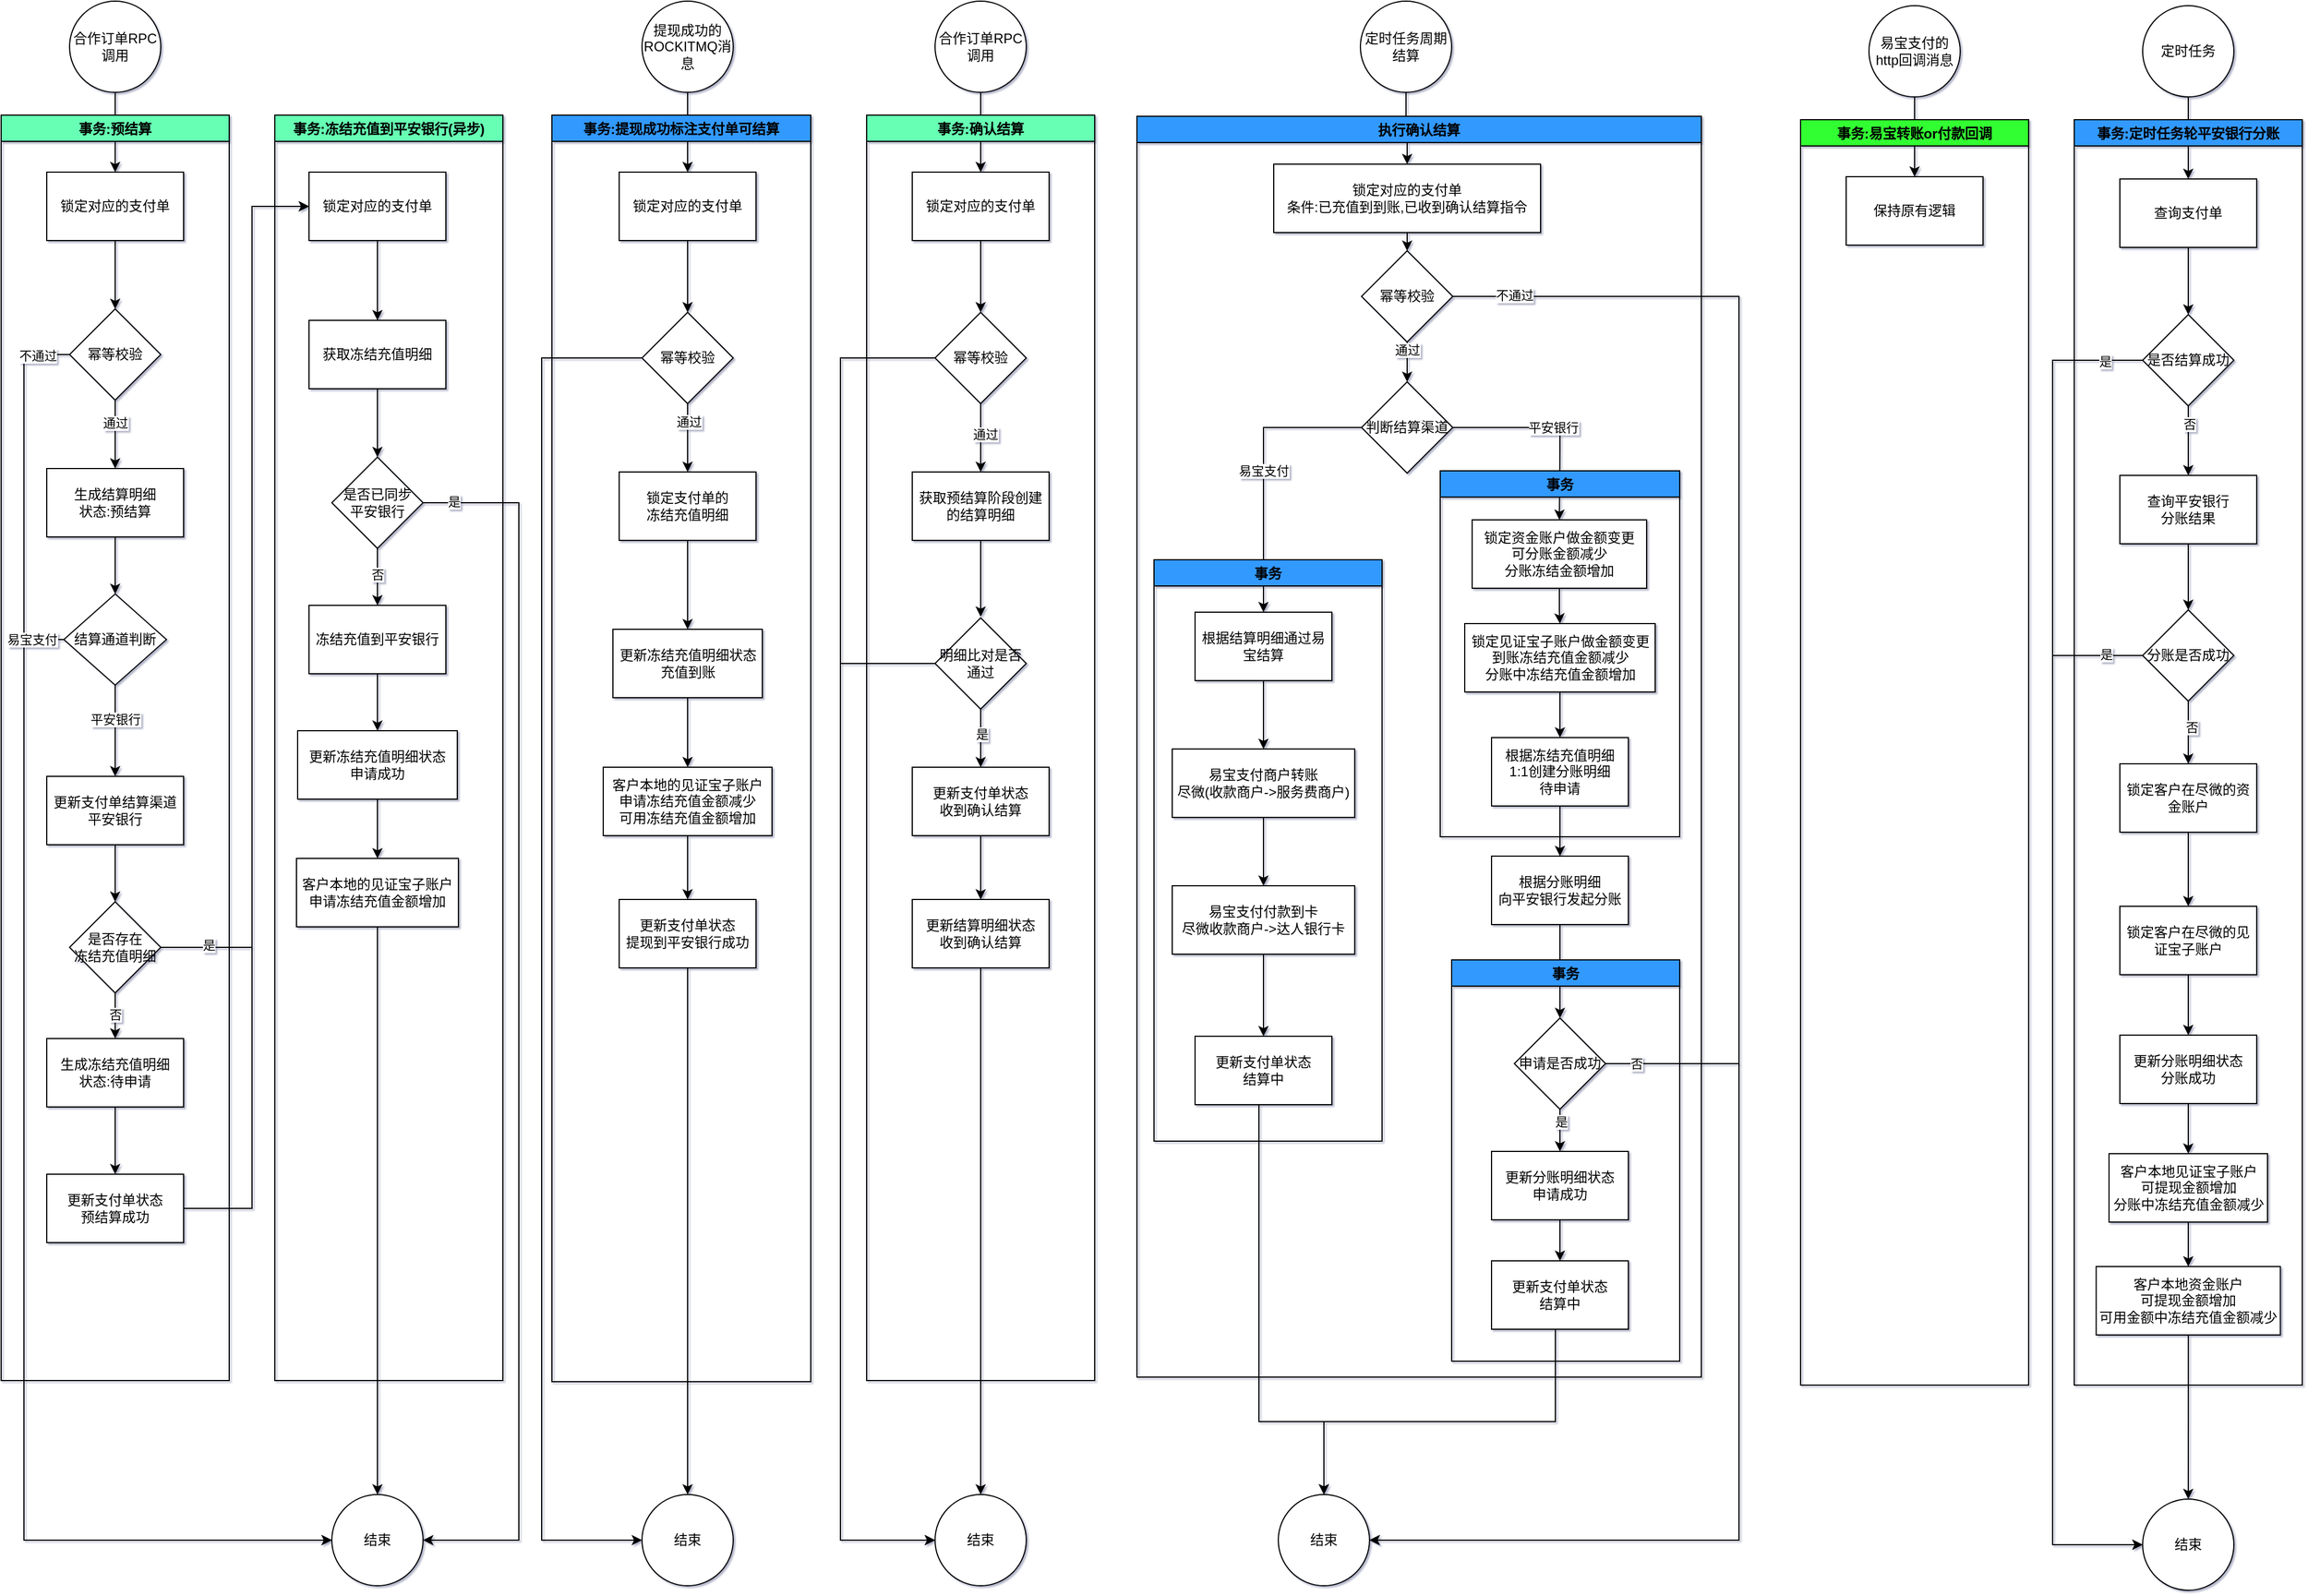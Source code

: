 <mxfile version="16.0.0" type="github">
  <diagram id="C5RBs43oDa-KdzZeNtuy" name="Page-1">
    <mxGraphModel dx="1056" dy="588" grid="0" gridSize="10" guides="1" tooltips="1" connect="1" arrows="1" fold="1" page="1" pageScale="1" pageWidth="827" pageHeight="1169" math="0" shadow="1">
      <root>
        <mxCell id="WIyWlLk6GJQsqaUBKTNV-0" />
        <mxCell id="WIyWlLk6GJQsqaUBKTNV-1" parent="WIyWlLk6GJQsqaUBKTNV-0" />
        <mxCell id="2LK_YFwhrAIKgzWSwJJ9-172" style="edgeStyle=orthogonalEdgeStyle;rounded=0;orthogonalLoop=1;jettySize=auto;html=1;entryX=0.5;entryY=0;entryDx=0;entryDy=0;" edge="1" parent="WIyWlLk6GJQsqaUBKTNV-1" source="2LK_YFwhrAIKgzWSwJJ9-171" target="2LK_YFwhrAIKgzWSwJJ9-163">
          <mxGeometry relative="1" as="geometry" />
        </mxCell>
        <mxCell id="2LK_YFwhrAIKgzWSwJJ9-125" style="edgeStyle=orthogonalEdgeStyle;rounded=0;orthogonalLoop=1;jettySize=auto;html=1;entryX=0.5;entryY=0;entryDx=0;entryDy=0;" edge="1" parent="WIyWlLk6GJQsqaUBKTNV-1" source="2LK_YFwhrAIKgzWSwJJ9-124" target="2LK_YFwhrAIKgzWSwJJ9-101">
          <mxGeometry relative="1" as="geometry" />
        </mxCell>
        <mxCell id="2LK_YFwhrAIKgzWSwJJ9-126" style="edgeStyle=orthogonalEdgeStyle;rounded=0;orthogonalLoop=1;jettySize=auto;html=1;entryX=0.5;entryY=0;entryDx=0;entryDy=0;" edge="1" parent="WIyWlLk6GJQsqaUBKTNV-1" source="2LK_YFwhrAIKgzWSwJJ9-119" target="2LK_YFwhrAIKgzWSwJJ9-93">
          <mxGeometry relative="1" as="geometry" />
        </mxCell>
        <mxCell id="2LK_YFwhrAIKgzWSwJJ9-10" style="edgeStyle=orthogonalEdgeStyle;rounded=0;orthogonalLoop=1;jettySize=auto;html=1;entryX=0.5;entryY=0;entryDx=0;entryDy=0;" edge="1" parent="WIyWlLk6GJQsqaUBKTNV-1" source="2LK_YFwhrAIKgzWSwJJ9-0" target="2LK_YFwhrAIKgzWSwJJ9-3">
          <mxGeometry relative="1" as="geometry" />
        </mxCell>
        <mxCell id="2LK_YFwhrAIKgzWSwJJ9-119" value="易宝支付的http回调消息" style="ellipse;whiteSpace=wrap;html=1;aspect=fixed;fillColor=#FFFFFF;" vertex="1" parent="WIyWlLk6GJQsqaUBKTNV-1">
          <mxGeometry x="1698" y="84" width="80" height="80" as="geometry" />
        </mxCell>
        <mxCell id="2LK_YFwhrAIKgzWSwJJ9-0" value="合作订单RPC调用" style="ellipse;whiteSpace=wrap;html=1;aspect=fixed;" vertex="1" parent="WIyWlLk6GJQsqaUBKTNV-1">
          <mxGeometry x="120" y="80" width="80" height="80" as="geometry" />
        </mxCell>
        <mxCell id="2LK_YFwhrAIKgzWSwJJ9-12" style="edgeStyle=orthogonalEdgeStyle;rounded=0;orthogonalLoop=1;jettySize=auto;html=1;exitX=0.5;exitY=1;exitDx=0;exitDy=0;entryX=0.5;entryY=0;entryDx=0;entryDy=0;" edge="1" parent="WIyWlLk6GJQsqaUBKTNV-1" source="2LK_YFwhrAIKgzWSwJJ9-2" target="2LK_YFwhrAIKgzWSwJJ9-4">
          <mxGeometry relative="1" as="geometry" />
        </mxCell>
        <mxCell id="2LK_YFwhrAIKgzWSwJJ9-22" value="通过" style="edgeLabel;html=1;align=center;verticalAlign=middle;resizable=0;points=[];" vertex="1" connectable="0" parent="2LK_YFwhrAIKgzWSwJJ9-12">
          <mxGeometry x="-0.44" y="2" relative="1" as="geometry">
            <mxPoint x="-2" y="3" as="offset" />
          </mxGeometry>
        </mxCell>
        <mxCell id="2LK_YFwhrAIKgzWSwJJ9-37" style="edgeStyle=orthogonalEdgeStyle;rounded=0;orthogonalLoop=1;jettySize=auto;html=1;entryX=0;entryY=0.5;entryDx=0;entryDy=0;" edge="1" parent="WIyWlLk6GJQsqaUBKTNV-1" source="2LK_YFwhrAIKgzWSwJJ9-2" target="2LK_YFwhrAIKgzWSwJJ9-33">
          <mxGeometry relative="1" as="geometry">
            <mxPoint x="80" y="770" as="targetPoint" />
            <Array as="points">
              <mxPoint x="80" y="390" />
              <mxPoint x="80" y="1430" />
            </Array>
          </mxGeometry>
        </mxCell>
        <mxCell id="2LK_YFwhrAIKgzWSwJJ9-146" value="不通过" style="edgeLabel;html=1;align=center;verticalAlign=middle;resizable=0;points=[];" vertex="1" connectable="0" parent="2LK_YFwhrAIKgzWSwJJ9-37">
          <mxGeometry x="-0.973" y="2" relative="1" as="geometry">
            <mxPoint x="-10" y="-1" as="offset" />
          </mxGeometry>
        </mxCell>
        <mxCell id="2LK_YFwhrAIKgzWSwJJ9-2" value="幂等校验" style="rhombus;whiteSpace=wrap;html=1;" vertex="1" parent="WIyWlLk6GJQsqaUBKTNV-1">
          <mxGeometry x="120" y="350" width="80" height="80" as="geometry" />
        </mxCell>
        <mxCell id="2LK_YFwhrAIKgzWSwJJ9-11" style="edgeStyle=orthogonalEdgeStyle;rounded=0;orthogonalLoop=1;jettySize=auto;html=1;exitX=0.5;exitY=1;exitDx=0;exitDy=0;entryX=0.5;entryY=0;entryDx=0;entryDy=0;" edge="1" parent="WIyWlLk6GJQsqaUBKTNV-1" source="2LK_YFwhrAIKgzWSwJJ9-3" target="2LK_YFwhrAIKgzWSwJJ9-2">
          <mxGeometry relative="1" as="geometry" />
        </mxCell>
        <mxCell id="2LK_YFwhrAIKgzWSwJJ9-3" value="锁定对应的支付单" style="rounded=0;whiteSpace=wrap;html=1;" vertex="1" parent="WIyWlLk6GJQsqaUBKTNV-1">
          <mxGeometry x="100" y="230" width="120" height="60" as="geometry" />
        </mxCell>
        <mxCell id="2LK_YFwhrAIKgzWSwJJ9-13" style="edgeStyle=orthogonalEdgeStyle;rounded=0;orthogonalLoop=1;jettySize=auto;html=1;entryX=0.5;entryY=0;entryDx=0;entryDy=0;" edge="1" parent="WIyWlLk6GJQsqaUBKTNV-1" source="2LK_YFwhrAIKgzWSwJJ9-4" target="2LK_YFwhrAIKgzWSwJJ9-6">
          <mxGeometry relative="1" as="geometry" />
        </mxCell>
        <mxCell id="2LK_YFwhrAIKgzWSwJJ9-4" value="生成结算明细&lt;br&gt;状态:预结算" style="rounded=0;whiteSpace=wrap;html=1;" vertex="1" parent="WIyWlLk6GJQsqaUBKTNV-1">
          <mxGeometry x="100" y="490" width="120" height="60" as="geometry" />
        </mxCell>
        <mxCell id="2LK_YFwhrAIKgzWSwJJ9-18" style="edgeStyle=orthogonalEdgeStyle;rounded=0;orthogonalLoop=1;jettySize=auto;html=1;entryX=0;entryY=0.5;entryDx=0;entryDy=0;exitX=1;exitY=0.5;exitDx=0;exitDy=0;" edge="1" parent="WIyWlLk6GJQsqaUBKTNV-1" source="2LK_YFwhrAIKgzWSwJJ9-24" target="2LK_YFwhrAIKgzWSwJJ9-7">
          <mxGeometry relative="1" as="geometry">
            <Array as="points">
              <mxPoint x="280" y="1139" />
              <mxPoint x="280" y="260" />
            </Array>
          </mxGeometry>
        </mxCell>
        <mxCell id="2LK_YFwhrAIKgzWSwJJ9-35" style="edgeStyle=orthogonalEdgeStyle;rounded=0;orthogonalLoop=1;jettySize=auto;html=1;entryX=0;entryY=0.5;entryDx=0;entryDy=0;" edge="1" parent="WIyWlLk6GJQsqaUBKTNV-1" source="2LK_YFwhrAIKgzWSwJJ9-6" target="2LK_YFwhrAIKgzWSwJJ9-33">
          <mxGeometry relative="1" as="geometry">
            <Array as="points">
              <mxPoint x="80" y="640" />
              <mxPoint x="80" y="1430" />
            </Array>
          </mxGeometry>
        </mxCell>
        <mxCell id="2LK_YFwhrAIKgzWSwJJ9-36" value="易宝支付" style="edgeLabel;html=1;align=center;verticalAlign=middle;resizable=0;points=[];" vertex="1" connectable="0" parent="2LK_YFwhrAIKgzWSwJJ9-35">
          <mxGeometry x="-0.456" y="-3" relative="1" as="geometry">
            <mxPoint x="10" y="-263" as="offset" />
          </mxGeometry>
        </mxCell>
        <mxCell id="2LK_YFwhrAIKgzWSwJJ9-42" style="edgeStyle=orthogonalEdgeStyle;rounded=0;orthogonalLoop=1;jettySize=auto;html=1;entryX=0.5;entryY=0;entryDx=0;entryDy=0;" edge="1" parent="WIyWlLk6GJQsqaUBKTNV-1" source="2LK_YFwhrAIKgzWSwJJ9-6" target="2LK_YFwhrAIKgzWSwJJ9-41">
          <mxGeometry relative="1" as="geometry" />
        </mxCell>
        <mxCell id="2LK_YFwhrAIKgzWSwJJ9-43" value="平安银行" style="edgeLabel;html=1;align=center;verticalAlign=middle;resizable=0;points=[];" vertex="1" connectable="0" parent="2LK_YFwhrAIKgzWSwJJ9-42">
          <mxGeometry x="-0.478" y="3" relative="1" as="geometry">
            <mxPoint x="-3" y="9" as="offset" />
          </mxGeometry>
        </mxCell>
        <mxCell id="2LK_YFwhrAIKgzWSwJJ9-6" value="结算通道判断" style="rhombus;whiteSpace=wrap;html=1;" vertex="1" parent="WIyWlLk6GJQsqaUBKTNV-1">
          <mxGeometry x="115" y="600" width="90" height="80" as="geometry" />
        </mxCell>
        <mxCell id="2LK_YFwhrAIKgzWSwJJ9-27" style="edgeStyle=orthogonalEdgeStyle;rounded=0;orthogonalLoop=1;jettySize=auto;html=1;entryX=0.5;entryY=0;entryDx=0;entryDy=0;" edge="1" parent="WIyWlLk6GJQsqaUBKTNV-1" source="2LK_YFwhrAIKgzWSwJJ9-7" target="2LK_YFwhrAIKgzWSwJJ9-9">
          <mxGeometry relative="1" as="geometry" />
        </mxCell>
        <mxCell id="2LK_YFwhrAIKgzWSwJJ9-7" value="锁定对应的支付单" style="rounded=0;whiteSpace=wrap;html=1;" vertex="1" parent="WIyWlLk6GJQsqaUBKTNV-1">
          <mxGeometry x="330" y="230" width="120" height="60" as="geometry" />
        </mxCell>
        <mxCell id="2LK_YFwhrAIKgzWSwJJ9-31" style="edgeStyle=orthogonalEdgeStyle;rounded=0;orthogonalLoop=1;jettySize=auto;html=1;entryX=0.5;entryY=0;entryDx=0;entryDy=0;" edge="1" parent="WIyWlLk6GJQsqaUBKTNV-1" source="2LK_YFwhrAIKgzWSwJJ9-8" target="2LK_YFwhrAIKgzWSwJJ9-29">
          <mxGeometry relative="1" as="geometry" />
        </mxCell>
        <mxCell id="2LK_YFwhrAIKgzWSwJJ9-143" value="否" style="edgeLabel;html=1;align=center;verticalAlign=middle;resizable=0;points=[];" vertex="1" connectable="0" parent="2LK_YFwhrAIKgzWSwJJ9-31">
          <mxGeometry x="-0.105" relative="1" as="geometry">
            <mxPoint as="offset" />
          </mxGeometry>
        </mxCell>
        <mxCell id="2LK_YFwhrAIKgzWSwJJ9-144" style="edgeStyle=orthogonalEdgeStyle;rounded=0;orthogonalLoop=1;jettySize=auto;html=1;entryX=1;entryY=0.5;entryDx=0;entryDy=0;" edge="1" parent="WIyWlLk6GJQsqaUBKTNV-1" source="2LK_YFwhrAIKgzWSwJJ9-8" target="2LK_YFwhrAIKgzWSwJJ9-33">
          <mxGeometry relative="1" as="geometry">
            <mxPoint x="509" y="1147" as="targetPoint" />
            <Array as="points">
              <mxPoint x="514" y="520" />
              <mxPoint x="514" y="1430" />
            </Array>
          </mxGeometry>
        </mxCell>
        <mxCell id="2LK_YFwhrAIKgzWSwJJ9-145" value="是" style="edgeLabel;html=1;align=center;verticalAlign=middle;resizable=0;points=[];" vertex="1" connectable="0" parent="2LK_YFwhrAIKgzWSwJJ9-144">
          <mxGeometry x="-0.951" y="1" relative="1" as="geometry">
            <mxPoint as="offset" />
          </mxGeometry>
        </mxCell>
        <mxCell id="2LK_YFwhrAIKgzWSwJJ9-8" value="是否已同步&lt;br&gt;平安银行" style="rhombus;whiteSpace=wrap;html=1;" vertex="1" parent="WIyWlLk6GJQsqaUBKTNV-1">
          <mxGeometry x="350" y="480" width="80" height="80" as="geometry" />
        </mxCell>
        <mxCell id="2LK_YFwhrAIKgzWSwJJ9-28" style="edgeStyle=orthogonalEdgeStyle;rounded=0;orthogonalLoop=1;jettySize=auto;html=1;entryX=0.5;entryY=0;entryDx=0;entryDy=0;" edge="1" parent="WIyWlLk6GJQsqaUBKTNV-1" source="2LK_YFwhrAIKgzWSwJJ9-9" target="2LK_YFwhrAIKgzWSwJJ9-8">
          <mxGeometry relative="1" as="geometry" />
        </mxCell>
        <mxCell id="2LK_YFwhrAIKgzWSwJJ9-9" value="获取冻结充值明细" style="rounded=0;whiteSpace=wrap;html=1;" vertex="1" parent="WIyWlLk6GJQsqaUBKTNV-1">
          <mxGeometry x="330" y="360" width="120" height="60" as="geometry" />
        </mxCell>
        <mxCell id="2LK_YFwhrAIKgzWSwJJ9-19" style="edgeStyle=orthogonalEdgeStyle;rounded=0;orthogonalLoop=1;jettySize=auto;html=1;entryX=0;entryY=0.5;entryDx=0;entryDy=0;exitX=1;exitY=0.5;exitDx=0;exitDy=0;" edge="1" parent="WIyWlLk6GJQsqaUBKTNV-1" source="2LK_YFwhrAIKgzWSwJJ9-15" target="2LK_YFwhrAIKgzWSwJJ9-7">
          <mxGeometry relative="1" as="geometry">
            <Array as="points">
              <mxPoint x="280" y="910" />
              <mxPoint x="280" y="260" />
            </Array>
          </mxGeometry>
        </mxCell>
        <mxCell id="2LK_YFwhrAIKgzWSwJJ9-21" value="是" style="edgeLabel;html=1;align=center;verticalAlign=middle;resizable=0;points=[];" vertex="1" connectable="0" parent="2LK_YFwhrAIKgzWSwJJ9-19">
          <mxGeometry x="-0.893" y="2" relative="1" as="geometry">
            <mxPoint as="offset" />
          </mxGeometry>
        </mxCell>
        <mxCell id="2LK_YFwhrAIKgzWSwJJ9-23" value="事务:预结算" style="swimlane;fillColor=#66FFB3;" vertex="1" parent="WIyWlLk6GJQsqaUBKTNV-1">
          <mxGeometry x="60" y="180" width="200" height="1110" as="geometry" />
        </mxCell>
        <mxCell id="2LK_YFwhrAIKgzWSwJJ9-24" value="更新支付单状态&lt;br&gt;预结算成功" style="rounded=0;whiteSpace=wrap;html=1;" vertex="1" parent="2LK_YFwhrAIKgzWSwJJ9-23">
          <mxGeometry x="40" y="929" width="120" height="60" as="geometry" />
        </mxCell>
        <mxCell id="2LK_YFwhrAIKgzWSwJJ9-5" value="生成冻结充值明细&lt;br&gt;状态:待申请" style="rounded=0;whiteSpace=wrap;html=1;" vertex="1" parent="2LK_YFwhrAIKgzWSwJJ9-23">
          <mxGeometry x="40" y="810" width="120" height="60" as="geometry" />
        </mxCell>
        <mxCell id="2LK_YFwhrAIKgzWSwJJ9-15" value="是否存在&lt;br&gt;冻结充值明细" style="rhombus;whiteSpace=wrap;html=1;" vertex="1" parent="2LK_YFwhrAIKgzWSwJJ9-23">
          <mxGeometry x="60" y="690" width="80" height="80" as="geometry" />
        </mxCell>
        <mxCell id="2LK_YFwhrAIKgzWSwJJ9-16" style="edgeStyle=orthogonalEdgeStyle;rounded=0;orthogonalLoop=1;jettySize=auto;html=1;entryX=0.5;entryY=0;entryDx=0;entryDy=0;" edge="1" parent="2LK_YFwhrAIKgzWSwJJ9-23" source="2LK_YFwhrAIKgzWSwJJ9-15" target="2LK_YFwhrAIKgzWSwJJ9-5">
          <mxGeometry relative="1" as="geometry" />
        </mxCell>
        <mxCell id="2LK_YFwhrAIKgzWSwJJ9-20" value="否" style="edgeLabel;html=1;align=center;verticalAlign=middle;resizable=0;points=[];" vertex="1" connectable="0" parent="2LK_YFwhrAIKgzWSwJJ9-16">
          <mxGeometry x="-0.683" y="2" relative="1" as="geometry">
            <mxPoint x="-2" y="12" as="offset" />
          </mxGeometry>
        </mxCell>
        <mxCell id="2LK_YFwhrAIKgzWSwJJ9-44" style="edgeStyle=orthogonalEdgeStyle;rounded=0;orthogonalLoop=1;jettySize=auto;html=1;entryX=0.5;entryY=0;entryDx=0;entryDy=0;" edge="1" parent="2LK_YFwhrAIKgzWSwJJ9-23" source="2LK_YFwhrAIKgzWSwJJ9-41" target="2LK_YFwhrAIKgzWSwJJ9-15">
          <mxGeometry relative="1" as="geometry" />
        </mxCell>
        <mxCell id="2LK_YFwhrAIKgzWSwJJ9-41" value="更新支付单结算渠道&lt;br&gt;平安银行" style="rounded=0;whiteSpace=wrap;html=1;" vertex="1" parent="2LK_YFwhrAIKgzWSwJJ9-23">
          <mxGeometry x="40" y="580" width="120" height="60" as="geometry" />
        </mxCell>
        <mxCell id="2LK_YFwhrAIKgzWSwJJ9-58" style="edgeStyle=orthogonalEdgeStyle;rounded=0;orthogonalLoop=1;jettySize=auto;html=1;entryX=0.5;entryY=0;entryDx=0;entryDy=0;exitX=0.5;exitY=1;exitDx=0;exitDy=0;" edge="1" parent="2LK_YFwhrAIKgzWSwJJ9-23" source="2LK_YFwhrAIKgzWSwJJ9-5" target="2LK_YFwhrAIKgzWSwJJ9-24">
          <mxGeometry relative="1" as="geometry">
            <mxPoint x="100" y="980" as="sourcePoint" />
          </mxGeometry>
        </mxCell>
        <mxCell id="2LK_YFwhrAIKgzWSwJJ9-26" value="事务:冻结充值到平安银行(异步)" style="swimlane;fillColor=#66FFB3;" vertex="1" parent="WIyWlLk6GJQsqaUBKTNV-1">
          <mxGeometry x="300" y="180" width="200" height="1110" as="geometry" />
        </mxCell>
        <mxCell id="2LK_YFwhrAIKgzWSwJJ9-32" style="edgeStyle=orthogonalEdgeStyle;rounded=0;orthogonalLoop=1;jettySize=auto;html=1;entryX=0.5;entryY=0;entryDx=0;entryDy=0;" edge="1" parent="2LK_YFwhrAIKgzWSwJJ9-26" source="2LK_YFwhrAIKgzWSwJJ9-29" target="2LK_YFwhrAIKgzWSwJJ9-30">
          <mxGeometry relative="1" as="geometry" />
        </mxCell>
        <mxCell id="2LK_YFwhrAIKgzWSwJJ9-29" value="冻结充值到平安银行" style="rounded=0;whiteSpace=wrap;html=1;" vertex="1" parent="2LK_YFwhrAIKgzWSwJJ9-26">
          <mxGeometry x="30" y="430" width="120" height="60" as="geometry" />
        </mxCell>
        <mxCell id="2LK_YFwhrAIKgzWSwJJ9-104" style="edgeStyle=orthogonalEdgeStyle;rounded=0;orthogonalLoop=1;jettySize=auto;html=1;entryX=0.5;entryY=0;entryDx=0;entryDy=0;" edge="1" parent="2LK_YFwhrAIKgzWSwJJ9-26" source="2LK_YFwhrAIKgzWSwJJ9-30" target="2LK_YFwhrAIKgzWSwJJ9-103">
          <mxGeometry relative="1" as="geometry" />
        </mxCell>
        <mxCell id="2LK_YFwhrAIKgzWSwJJ9-30" value="更新冻结充值明细状态&lt;br&gt;申请成功" style="rounded=0;whiteSpace=wrap;html=1;" vertex="1" parent="2LK_YFwhrAIKgzWSwJJ9-26">
          <mxGeometry x="20" y="540" width="140" height="60" as="geometry" />
        </mxCell>
        <mxCell id="2LK_YFwhrAIKgzWSwJJ9-103" value="客户本地的见证宝子账户&lt;br&gt;申请冻结充值金额增加" style="rounded=0;whiteSpace=wrap;html=1;fillColor=#FFFFFF;" vertex="1" parent="2LK_YFwhrAIKgzWSwJJ9-26">
          <mxGeometry x="19" y="652" width="142" height="60" as="geometry" />
        </mxCell>
        <mxCell id="2LK_YFwhrAIKgzWSwJJ9-33" value="结束" style="ellipse;whiteSpace=wrap;html=1;aspect=fixed;" vertex="1" parent="WIyWlLk6GJQsqaUBKTNV-1">
          <mxGeometry x="350" y="1390" width="80" height="80" as="geometry" />
        </mxCell>
        <mxCell id="2LK_YFwhrAIKgzWSwJJ9-34" style="edgeStyle=orthogonalEdgeStyle;rounded=0;orthogonalLoop=1;jettySize=auto;html=1;entryX=0.5;entryY=0;entryDx=0;entryDy=0;exitX=0.5;exitY=1;exitDx=0;exitDy=0;" edge="1" parent="WIyWlLk6GJQsqaUBKTNV-1" source="2LK_YFwhrAIKgzWSwJJ9-103" target="2LK_YFwhrAIKgzWSwJJ9-33">
          <mxGeometry relative="1" as="geometry">
            <mxPoint x="390" y="941" as="sourcePoint" />
          </mxGeometry>
        </mxCell>
        <mxCell id="2LK_YFwhrAIKgzWSwJJ9-72" style="edgeStyle=orthogonalEdgeStyle;rounded=0;orthogonalLoop=1;jettySize=auto;html=1;entryX=0.5;entryY=0;entryDx=0;entryDy=0;" edge="1" parent="WIyWlLk6GJQsqaUBKTNV-1" source="2LK_YFwhrAIKgzWSwJJ9-38" target="2LK_YFwhrAIKgzWSwJJ9-47">
          <mxGeometry relative="1" as="geometry" />
        </mxCell>
        <mxCell id="2LK_YFwhrAIKgzWSwJJ9-38" value="定时任务周期结算" style="ellipse;whiteSpace=wrap;html=1;aspect=fixed;" vertex="1" parent="WIyWlLk6GJQsqaUBKTNV-1">
          <mxGeometry x="1252" y="80" width="80" height="80" as="geometry" />
        </mxCell>
        <mxCell id="2LK_YFwhrAIKgzWSwJJ9-54" value="执行确认结算" style="swimlane;fillColor=#3399FF;" vertex="1" parent="WIyWlLk6GJQsqaUBKTNV-1">
          <mxGeometry x="1056" y="181" width="495" height="1106" as="geometry" />
        </mxCell>
        <mxCell id="2LK_YFwhrAIKgzWSwJJ9-196" style="edgeStyle=orthogonalEdgeStyle;rounded=0;orthogonalLoop=1;jettySize=auto;html=1;entryX=0.5;entryY=0;entryDx=0;entryDy=0;" edge="1" parent="2LK_YFwhrAIKgzWSwJJ9-54" source="2LK_YFwhrAIKgzWSwJJ9-192" target="2LK_YFwhrAIKgzWSwJJ9-199">
          <mxGeometry relative="1" as="geometry">
            <mxPoint x="371" y="729" as="targetPoint" />
          </mxGeometry>
        </mxCell>
        <mxCell id="2LK_YFwhrAIKgzWSwJJ9-70" style="edgeStyle=orthogonalEdgeStyle;rounded=0;orthogonalLoop=1;jettySize=auto;html=1;entryX=0.5;entryY=0;entryDx=0;entryDy=0;" edge="1" parent="2LK_YFwhrAIKgzWSwJJ9-54" target="2LK_YFwhrAIKgzWSwJJ9-48">
          <mxGeometry relative="1" as="geometry">
            <mxPoint x="231" y="92.0" as="sourcePoint" />
          </mxGeometry>
        </mxCell>
        <mxCell id="2LK_YFwhrAIKgzWSwJJ9-47" value="锁定对应的支付单&lt;br&gt;条件:已充值到到账,已收到确认结算指令" style="rounded=0;whiteSpace=wrap;html=1;" vertex="1" parent="2LK_YFwhrAIKgzWSwJJ9-54">
          <mxGeometry x="120" y="42" width="234" height="60" as="geometry" />
        </mxCell>
        <mxCell id="2LK_YFwhrAIKgzWSwJJ9-71" style="edgeStyle=orthogonalEdgeStyle;rounded=0;orthogonalLoop=1;jettySize=auto;html=1;" edge="1" parent="2LK_YFwhrAIKgzWSwJJ9-54" source="2LK_YFwhrAIKgzWSwJJ9-48" target="2LK_YFwhrAIKgzWSwJJ9-59">
          <mxGeometry relative="1" as="geometry" />
        </mxCell>
        <mxCell id="2LK_YFwhrAIKgzWSwJJ9-148" value="通过" style="edgeLabel;html=1;align=center;verticalAlign=middle;resizable=0;points=[];" vertex="1" connectable="0" parent="2LK_YFwhrAIKgzWSwJJ9-71">
          <mxGeometry x="-0.686" relative="1" as="geometry">
            <mxPoint as="offset" />
          </mxGeometry>
        </mxCell>
        <mxCell id="2LK_YFwhrAIKgzWSwJJ9-48" value="幂等校验" style="rhombus;whiteSpace=wrap;html=1;" vertex="1" parent="2LK_YFwhrAIKgzWSwJJ9-54">
          <mxGeometry x="197" y="118" width="80" height="80" as="geometry" />
        </mxCell>
        <mxCell id="2LK_YFwhrAIKgzWSwJJ9-60" value="平安银行" style="edgeStyle=orthogonalEdgeStyle;rounded=0;orthogonalLoop=1;jettySize=auto;html=1;exitX=1;exitY=0.5;exitDx=0;exitDy=0;entryX=0.5;entryY=0;entryDx=0;entryDy=0;" edge="1" parent="2LK_YFwhrAIKgzWSwJJ9-54" source="2LK_YFwhrAIKgzWSwJJ9-59" target="2LK_YFwhrAIKgzWSwJJ9-185">
          <mxGeometry relative="1" as="geometry">
            <mxPoint x="369" y="374" as="targetPoint" />
            <Array as="points">
              <mxPoint x="371" y="292" />
              <mxPoint x="371" y="350" />
            </Array>
          </mxGeometry>
        </mxCell>
        <mxCell id="2LK_YFwhrAIKgzWSwJJ9-63" value="易宝支付" style="edgeStyle=orthogonalEdgeStyle;rounded=0;orthogonalLoop=1;jettySize=auto;html=1;entryX=0.5;entryY=0;entryDx=0;entryDy=0;exitX=0;exitY=0.5;exitDx=0;exitDy=0;" edge="1" parent="2LK_YFwhrAIKgzWSwJJ9-54" source="2LK_YFwhrAIKgzWSwJJ9-59" target="2LK_YFwhrAIKgzWSwJJ9-66">
          <mxGeometry relative="1" as="geometry" />
        </mxCell>
        <mxCell id="2LK_YFwhrAIKgzWSwJJ9-59" value="判断结算渠道" style="rhombus;whiteSpace=wrap;html=1;fillColor=#FFFFFF;" vertex="1" parent="2LK_YFwhrAIKgzWSwJJ9-54">
          <mxGeometry x="197" y="233" width="80" height="80" as="geometry" />
        </mxCell>
        <mxCell id="2LK_YFwhrAIKgzWSwJJ9-64" style="edgeStyle=orthogonalEdgeStyle;rounded=0;orthogonalLoop=1;jettySize=auto;html=1;entryX=0.5;entryY=0;entryDx=0;entryDy=0;" edge="1" parent="2LK_YFwhrAIKgzWSwJJ9-54" source="2LK_YFwhrAIKgzWSwJJ9-61" target="2LK_YFwhrAIKgzWSwJJ9-62">
          <mxGeometry relative="1" as="geometry" />
        </mxCell>
        <mxCell id="2LK_YFwhrAIKgzWSwJJ9-61" value="易宝支付商户转账&lt;br&gt;尽微(收款商户-&amp;gt;服务费商户)" style="rounded=0;whiteSpace=wrap;html=1;fillColor=#FFFFFF;" vertex="1" parent="2LK_YFwhrAIKgzWSwJJ9-54">
          <mxGeometry x="31" y="555" width="160" height="60" as="geometry" />
        </mxCell>
        <mxCell id="2LK_YFwhrAIKgzWSwJJ9-68" style="edgeStyle=orthogonalEdgeStyle;rounded=0;orthogonalLoop=1;jettySize=auto;html=1;entryX=0.5;entryY=0;entryDx=0;entryDy=0;" edge="1" parent="2LK_YFwhrAIKgzWSwJJ9-54" source="2LK_YFwhrAIKgzWSwJJ9-62" target="2LK_YFwhrAIKgzWSwJJ9-190">
          <mxGeometry relative="1" as="geometry">
            <mxPoint x="111" y="805" as="targetPoint" />
            <Array as="points" />
          </mxGeometry>
        </mxCell>
        <mxCell id="2LK_YFwhrAIKgzWSwJJ9-62" value="易宝支付付款到卡&lt;br&gt;尽微收款商户-&amp;gt;达人银行卡" style="rounded=0;whiteSpace=wrap;html=1;fillColor=#FFFFFF;" vertex="1" parent="2LK_YFwhrAIKgzWSwJJ9-54">
          <mxGeometry x="31" y="675" width="160" height="60" as="geometry" />
        </mxCell>
        <mxCell id="2LK_YFwhrAIKgzWSwJJ9-67" style="edgeStyle=orthogonalEdgeStyle;rounded=0;orthogonalLoop=1;jettySize=auto;html=1;entryX=0.5;entryY=0;entryDx=0;entryDy=0;" edge="1" parent="2LK_YFwhrAIKgzWSwJJ9-54" source="2LK_YFwhrAIKgzWSwJJ9-66" target="2LK_YFwhrAIKgzWSwJJ9-61">
          <mxGeometry relative="1" as="geometry" />
        </mxCell>
        <mxCell id="2LK_YFwhrAIKgzWSwJJ9-66" value="根据结算明细通过易宝结算" style="rounded=0;whiteSpace=wrap;html=1;fillColor=#FFFFFF;" vertex="1" parent="2LK_YFwhrAIKgzWSwJJ9-54">
          <mxGeometry x="51" y="435" width="120" height="60" as="geometry" />
        </mxCell>
        <mxCell id="2LK_YFwhrAIKgzWSwJJ9-187" value="事务" style="swimlane;fillColor=#3399FF;" vertex="1" parent="2LK_YFwhrAIKgzWSwJJ9-54">
          <mxGeometry x="266" y="311" width="210" height="321" as="geometry" />
        </mxCell>
        <mxCell id="2LK_YFwhrAIKgzWSwJJ9-194" style="edgeStyle=orthogonalEdgeStyle;rounded=0;orthogonalLoop=1;jettySize=auto;html=1;entryX=0.5;entryY=0;entryDx=0;entryDy=0;" edge="1" parent="2LK_YFwhrAIKgzWSwJJ9-187" source="2LK_YFwhrAIKgzWSwJJ9-185" target="2LK_YFwhrAIKgzWSwJJ9-193">
          <mxGeometry relative="1" as="geometry" />
        </mxCell>
        <mxCell id="2LK_YFwhrAIKgzWSwJJ9-185" value="锁定资金账户做金额变更&lt;br&gt;可分账金额减少&lt;br&gt;分账冻结金额增加" style="rounded=0;whiteSpace=wrap;html=1;fillColor=#FFFFFF;" vertex="1" parent="2LK_YFwhrAIKgzWSwJJ9-187">
          <mxGeometry x="28" y="43" width="153" height="60" as="geometry" />
        </mxCell>
        <mxCell id="2LK_YFwhrAIKgzWSwJJ9-192" value="根据冻结充值明细&lt;br&gt;1:1创建分账明细&lt;br&gt;待申请" style="rounded=0;whiteSpace=wrap;html=1;fillColor=#FFFFFF;" vertex="1" parent="2LK_YFwhrAIKgzWSwJJ9-187">
          <mxGeometry x="45" y="234" width="120" height="60" as="geometry" />
        </mxCell>
        <mxCell id="2LK_YFwhrAIKgzWSwJJ9-195" style="edgeStyle=orthogonalEdgeStyle;rounded=0;orthogonalLoop=1;jettySize=auto;html=1;entryX=0.5;entryY=0;entryDx=0;entryDy=0;" edge="1" parent="2LK_YFwhrAIKgzWSwJJ9-187" source="2LK_YFwhrAIKgzWSwJJ9-193" target="2LK_YFwhrAIKgzWSwJJ9-192">
          <mxGeometry relative="1" as="geometry" />
        </mxCell>
        <mxCell id="2LK_YFwhrAIKgzWSwJJ9-193" value="锁定见证宝子账户做金额变更&lt;br&gt;到账冻结充值金额减少&lt;br&gt;分账中冻结充值金额增加" style="rounded=0;whiteSpace=wrap;html=1;fillColor=#FFFFFF;" vertex="1" parent="2LK_YFwhrAIKgzWSwJJ9-187">
          <mxGeometry x="21.5" y="134" width="167" height="60" as="geometry" />
        </mxCell>
        <mxCell id="2LK_YFwhrAIKgzWSwJJ9-190" value="更新支付单状态&lt;br&gt;结算中" style="rounded=0;whiteSpace=wrap;html=1;fillColor=#FFFFFF;" vertex="1" parent="2LK_YFwhrAIKgzWSwJJ9-54">
          <mxGeometry x="51" y="807" width="120" height="60" as="geometry" />
        </mxCell>
        <mxCell id="2LK_YFwhrAIKgzWSwJJ9-198" value="事务" style="swimlane;fillColor=#3399FF;" vertex="1" parent="2LK_YFwhrAIKgzWSwJJ9-54">
          <mxGeometry x="15" y="389" width="200" height="510" as="geometry" />
        </mxCell>
        <mxCell id="2LK_YFwhrAIKgzWSwJJ9-209" style="edgeStyle=orthogonalEdgeStyle;rounded=0;orthogonalLoop=1;jettySize=auto;html=1;entryX=0.5;entryY=0;entryDx=0;entryDy=0;" edge="1" parent="2LK_YFwhrAIKgzWSwJJ9-54" source="2LK_YFwhrAIKgzWSwJJ9-199" target="2LK_YFwhrAIKgzWSwJJ9-208">
          <mxGeometry relative="1" as="geometry" />
        </mxCell>
        <mxCell id="2LK_YFwhrAIKgzWSwJJ9-199" value="根据分账明细&lt;br&gt;向平安银行发起分账" style="rounded=0;whiteSpace=wrap;html=1;fillColor=#FFFFFF;" vertex="1" parent="2LK_YFwhrAIKgzWSwJJ9-54">
          <mxGeometry x="311" y="649" width="120" height="60" as="geometry" />
        </mxCell>
        <mxCell id="2LK_YFwhrAIKgzWSwJJ9-204" value="事务" style="swimlane;fillColor=#3399FF;" vertex="1" parent="2LK_YFwhrAIKgzWSwJJ9-54">
          <mxGeometry x="276" y="740" width="200" height="352" as="geometry" />
        </mxCell>
        <mxCell id="2LK_YFwhrAIKgzWSwJJ9-201" value="更新支付单状态&lt;br&gt;结算中" style="rounded=0;whiteSpace=wrap;html=1;fillColor=#FFFFFF;" vertex="1" parent="2LK_YFwhrAIKgzWSwJJ9-204">
          <mxGeometry x="35" y="264" width="120" height="60" as="geometry" />
        </mxCell>
        <mxCell id="2LK_YFwhrAIKgzWSwJJ9-211" style="edgeStyle=orthogonalEdgeStyle;rounded=0;orthogonalLoop=1;jettySize=auto;html=1;entryX=0.5;entryY=0;entryDx=0;entryDy=0;" edge="1" parent="2LK_YFwhrAIKgzWSwJJ9-204" source="2LK_YFwhrAIKgzWSwJJ9-200" target="2LK_YFwhrAIKgzWSwJJ9-201">
          <mxGeometry relative="1" as="geometry" />
        </mxCell>
        <mxCell id="2LK_YFwhrAIKgzWSwJJ9-200" value="更新分账明细状态&lt;br&gt;申请成功" style="rounded=0;whiteSpace=wrap;html=1;fillColor=#FFFFFF;" vertex="1" parent="2LK_YFwhrAIKgzWSwJJ9-204">
          <mxGeometry x="35" y="168" width="120" height="60" as="geometry" />
        </mxCell>
        <mxCell id="2LK_YFwhrAIKgzWSwJJ9-210" style="edgeStyle=orthogonalEdgeStyle;rounded=0;orthogonalLoop=1;jettySize=auto;html=1;entryX=0.5;entryY=0;entryDx=0;entryDy=0;" edge="1" parent="2LK_YFwhrAIKgzWSwJJ9-204" source="2LK_YFwhrAIKgzWSwJJ9-208" target="2LK_YFwhrAIKgzWSwJJ9-200">
          <mxGeometry relative="1" as="geometry" />
        </mxCell>
        <mxCell id="2LK_YFwhrAIKgzWSwJJ9-213" value="是" style="edgeLabel;html=1;align=center;verticalAlign=middle;resizable=0;points=[];" vertex="1" connectable="0" parent="2LK_YFwhrAIKgzWSwJJ9-210">
          <mxGeometry x="-0.515" y="1" relative="1" as="geometry">
            <mxPoint as="offset" />
          </mxGeometry>
        </mxCell>
        <mxCell id="2LK_YFwhrAIKgzWSwJJ9-208" value="申请是否成功" style="rhombus;whiteSpace=wrap;html=1;fillColor=#FFFFFF;" vertex="1" parent="2LK_YFwhrAIKgzWSwJJ9-204">
          <mxGeometry x="55" y="51" width="80" height="80" as="geometry" />
        </mxCell>
        <mxCell id="2LK_YFwhrAIKgzWSwJJ9-94" value="事务:定时任务轮平安银行分账" style="swimlane;fillColor=#3399FF;" vertex="1" parent="WIyWlLk6GJQsqaUBKTNV-1">
          <mxGeometry x="1878" y="184" width="200" height="1110" as="geometry" />
        </mxCell>
        <mxCell id="2LK_YFwhrAIKgzWSwJJ9-129" style="edgeStyle=orthogonalEdgeStyle;rounded=0;orthogonalLoop=1;jettySize=auto;html=1;entryX=0.5;entryY=0;entryDx=0;entryDy=0;" edge="1" parent="2LK_YFwhrAIKgzWSwJJ9-94" source="2LK_YFwhrAIKgzWSwJJ9-95" target="2LK_YFwhrAIKgzWSwJJ9-100">
          <mxGeometry relative="1" as="geometry" />
        </mxCell>
        <mxCell id="2LK_YFwhrAIKgzWSwJJ9-95" value="锁定客户在尽微的资金账户" style="rounded=0;whiteSpace=wrap;html=1;fillColor=#FFFFFF;" vertex="1" parent="2LK_YFwhrAIKgzWSwJJ9-94">
          <mxGeometry x="40" y="565" width="120" height="60" as="geometry" />
        </mxCell>
        <mxCell id="2LK_YFwhrAIKgzWSwJJ9-140" style="edgeStyle=orthogonalEdgeStyle;rounded=0;orthogonalLoop=1;jettySize=auto;html=1;entryX=0.5;entryY=0;entryDx=0;entryDy=0;" edge="1" parent="2LK_YFwhrAIKgzWSwJJ9-94" source="2LK_YFwhrAIKgzWSwJJ9-100" target="2LK_YFwhrAIKgzWSwJJ9-137">
          <mxGeometry relative="1" as="geometry" />
        </mxCell>
        <mxCell id="2LK_YFwhrAIKgzWSwJJ9-100" value="锁定客户在尽微的见证宝子账户" style="rounded=0;whiteSpace=wrap;html=1;fillColor=#FFFFFF;" vertex="1" parent="2LK_YFwhrAIKgzWSwJJ9-94">
          <mxGeometry x="40" y="690" width="120" height="60" as="geometry" />
        </mxCell>
        <mxCell id="2LK_YFwhrAIKgzWSwJJ9-127" style="edgeStyle=orthogonalEdgeStyle;rounded=0;orthogonalLoop=1;jettySize=auto;html=1;entryX=0.5;entryY=0;entryDx=0;entryDy=0;" edge="1" parent="2LK_YFwhrAIKgzWSwJJ9-94" source="2LK_YFwhrAIKgzWSwJJ9-101" target="2LK_YFwhrAIKgzWSwJJ9-102">
          <mxGeometry relative="1" as="geometry" />
        </mxCell>
        <mxCell id="2LK_YFwhrAIKgzWSwJJ9-101" value="查询支付单" style="rounded=0;whiteSpace=wrap;html=1;fillColor=#FFFFFF;" vertex="1" parent="2LK_YFwhrAIKgzWSwJJ9-94">
          <mxGeometry x="40" y="52" width="120" height="60" as="geometry" />
        </mxCell>
        <mxCell id="2LK_YFwhrAIKgzWSwJJ9-131" style="edgeStyle=orthogonalEdgeStyle;rounded=0;orthogonalLoop=1;jettySize=auto;html=1;entryX=0.5;entryY=0;entryDx=0;entryDy=0;" edge="1" parent="2LK_YFwhrAIKgzWSwJJ9-94" source="2LK_YFwhrAIKgzWSwJJ9-102" target="2LK_YFwhrAIKgzWSwJJ9-130">
          <mxGeometry relative="1" as="geometry" />
        </mxCell>
        <mxCell id="2LK_YFwhrAIKgzWSwJJ9-153" value="否" style="edgeLabel;html=1;align=center;verticalAlign=middle;resizable=0;points=[];" vertex="1" connectable="0" parent="2LK_YFwhrAIKgzWSwJJ9-131">
          <mxGeometry x="-0.481" y="1" relative="1" as="geometry">
            <mxPoint as="offset" />
          </mxGeometry>
        </mxCell>
        <mxCell id="2LK_YFwhrAIKgzWSwJJ9-102" value="是否结算成功" style="rhombus;whiteSpace=wrap;html=1;fillColor=#FFFFFF;" vertex="1" parent="2LK_YFwhrAIKgzWSwJJ9-94">
          <mxGeometry x="60" y="171" width="80" height="80" as="geometry" />
        </mxCell>
        <mxCell id="2LK_YFwhrAIKgzWSwJJ9-135" style="edgeStyle=orthogonalEdgeStyle;rounded=0;orthogonalLoop=1;jettySize=auto;html=1;entryX=0.5;entryY=0;entryDx=0;entryDy=0;" edge="1" parent="2LK_YFwhrAIKgzWSwJJ9-94" source="2LK_YFwhrAIKgzWSwJJ9-130" target="2LK_YFwhrAIKgzWSwJJ9-134">
          <mxGeometry relative="1" as="geometry" />
        </mxCell>
        <mxCell id="2LK_YFwhrAIKgzWSwJJ9-130" value="查询平安银行&lt;br&gt;分账结果" style="rounded=0;whiteSpace=wrap;html=1;fillColor=#FFFFFF;" vertex="1" parent="2LK_YFwhrAIKgzWSwJJ9-94">
          <mxGeometry x="40" y="312" width="120" height="60" as="geometry" />
        </mxCell>
        <mxCell id="2LK_YFwhrAIKgzWSwJJ9-136" style="edgeStyle=orthogonalEdgeStyle;rounded=0;orthogonalLoop=1;jettySize=auto;html=1;entryX=0.5;entryY=0;entryDx=0;entryDy=0;" edge="1" parent="2LK_YFwhrAIKgzWSwJJ9-94" source="2LK_YFwhrAIKgzWSwJJ9-134" target="2LK_YFwhrAIKgzWSwJJ9-95">
          <mxGeometry relative="1" as="geometry" />
        </mxCell>
        <mxCell id="2LK_YFwhrAIKgzWSwJJ9-154" value="否" style="edgeLabel;html=1;align=center;verticalAlign=middle;resizable=0;points=[];" vertex="1" connectable="0" parent="2LK_YFwhrAIKgzWSwJJ9-136">
          <mxGeometry x="-0.173" y="3" relative="1" as="geometry">
            <mxPoint as="offset" />
          </mxGeometry>
        </mxCell>
        <mxCell id="2LK_YFwhrAIKgzWSwJJ9-134" value="分账是否成功" style="rhombus;whiteSpace=wrap;html=1;fillColor=#FFFFFF;" vertex="1" parent="2LK_YFwhrAIKgzWSwJJ9-94">
          <mxGeometry x="60" y="430" width="80" height="80" as="geometry" />
        </mxCell>
        <mxCell id="2LK_YFwhrAIKgzWSwJJ9-141" style="edgeStyle=orthogonalEdgeStyle;rounded=0;orthogonalLoop=1;jettySize=auto;html=1;" edge="1" parent="2LK_YFwhrAIKgzWSwJJ9-94" source="2LK_YFwhrAIKgzWSwJJ9-137" target="2LK_YFwhrAIKgzWSwJJ9-138">
          <mxGeometry relative="1" as="geometry" />
        </mxCell>
        <mxCell id="2LK_YFwhrAIKgzWSwJJ9-137" value="更新分账明细状态&lt;br&gt;分账成功" style="rounded=0;whiteSpace=wrap;html=1;fillColor=#FFFFFF;" vertex="1" parent="2LK_YFwhrAIKgzWSwJJ9-94">
          <mxGeometry x="40" y="803" width="120" height="60" as="geometry" />
        </mxCell>
        <mxCell id="2LK_YFwhrAIKgzWSwJJ9-138" value="客户本地见证宝子账户&lt;br&gt;可提现金额增加&lt;br&gt;分账中冻结充值金额减少" style="rounded=0;whiteSpace=wrap;html=1;fillColor=#FFFFFF;" vertex="1" parent="2LK_YFwhrAIKgzWSwJJ9-94">
          <mxGeometry x="30.5" y="907" width="139" height="60" as="geometry" />
        </mxCell>
        <mxCell id="2LK_YFwhrAIKgzWSwJJ9-139" value="客户本地资金账户&lt;br&gt;可提现金额增加&lt;br&gt;可用金额中冻结充值金额减少" style="rounded=0;whiteSpace=wrap;html=1;fillColor=#FFFFFF;" vertex="1" parent="2LK_YFwhrAIKgzWSwJJ9-94">
          <mxGeometry x="19.25" y="1006" width="161.5" height="60" as="geometry" />
        </mxCell>
        <mxCell id="2LK_YFwhrAIKgzWSwJJ9-142" style="edgeStyle=orthogonalEdgeStyle;rounded=0;orthogonalLoop=1;jettySize=auto;html=1;entryX=0.5;entryY=0;entryDx=0;entryDy=0;" edge="1" parent="2LK_YFwhrAIKgzWSwJJ9-94" source="2LK_YFwhrAIKgzWSwJJ9-138" target="2LK_YFwhrAIKgzWSwJJ9-139">
          <mxGeometry relative="1" as="geometry">
            <mxPoint x="100.0" y="995.704" as="targetPoint" />
          </mxGeometry>
        </mxCell>
        <mxCell id="2LK_YFwhrAIKgzWSwJJ9-96" value="结束" style="ellipse;whiteSpace=wrap;html=1;aspect=fixed;" vertex="1" parent="WIyWlLk6GJQsqaUBKTNV-1">
          <mxGeometry x="1180" y="1390" width="80" height="80" as="geometry" />
        </mxCell>
        <mxCell id="2LK_YFwhrAIKgzWSwJJ9-92" value="事务:易宝转账or付款回调" style="swimlane;fillColor=#33FF33;" vertex="1" parent="WIyWlLk6GJQsqaUBKTNV-1">
          <mxGeometry x="1638" y="184" width="200" height="1110" as="geometry" />
        </mxCell>
        <mxCell id="2LK_YFwhrAIKgzWSwJJ9-93" value="保持原有逻辑" style="rounded=0;whiteSpace=wrap;html=1;fillColor=#FFFFFF;" vertex="1" parent="2LK_YFwhrAIKgzWSwJJ9-92">
          <mxGeometry x="40" y="50" width="120" height="60" as="geometry" />
        </mxCell>
        <mxCell id="2LK_YFwhrAIKgzWSwJJ9-97" style="edgeStyle=orthogonalEdgeStyle;rounded=0;orthogonalLoop=1;jettySize=auto;html=1;entryX=0.5;entryY=0;entryDx=0;entryDy=0;exitX=0.5;exitY=1;exitDx=0;exitDy=0;" edge="1" parent="WIyWlLk6GJQsqaUBKTNV-1" source="2LK_YFwhrAIKgzWSwJJ9-201" target="2LK_YFwhrAIKgzWSwJJ9-96">
          <mxGeometry relative="1" as="geometry">
            <mxPoint x="1423" y="1253.0" as="sourcePoint" />
            <Array as="points">
              <mxPoint x="1423" y="1326" />
              <mxPoint x="1220" y="1326" />
            </Array>
          </mxGeometry>
        </mxCell>
        <mxCell id="2LK_YFwhrAIKgzWSwJJ9-112" style="edgeStyle=orthogonalEdgeStyle;rounded=0;orthogonalLoop=1;jettySize=auto;html=1;entryX=0.5;entryY=0;entryDx=0;entryDy=0;" edge="1" parent="WIyWlLk6GJQsqaUBKTNV-1" source="2LK_YFwhrAIKgzWSwJJ9-105" target="2LK_YFwhrAIKgzWSwJJ9-106">
          <mxGeometry relative="1" as="geometry" />
        </mxCell>
        <mxCell id="2LK_YFwhrAIKgzWSwJJ9-105" value="锁定对应的支付单" style="rounded=0;whiteSpace=wrap;html=1;fillColor=#FFFFFF;" vertex="1" parent="WIyWlLk6GJQsqaUBKTNV-1">
          <mxGeometry x="602" y="230" width="120" height="60" as="geometry" />
        </mxCell>
        <mxCell id="2LK_YFwhrAIKgzWSwJJ9-113" style="edgeStyle=orthogonalEdgeStyle;rounded=0;orthogonalLoop=1;jettySize=auto;html=1;" edge="1" parent="WIyWlLk6GJQsqaUBKTNV-1" source="2LK_YFwhrAIKgzWSwJJ9-106" target="2LK_YFwhrAIKgzWSwJJ9-107">
          <mxGeometry relative="1" as="geometry" />
        </mxCell>
        <mxCell id="2LK_YFwhrAIKgzWSwJJ9-147" value="通过" style="edgeLabel;html=1;align=center;verticalAlign=middle;resizable=0;points=[];" vertex="1" connectable="0" parent="2LK_YFwhrAIKgzWSwJJ9-113">
          <mxGeometry x="-0.489" y="1" relative="1" as="geometry">
            <mxPoint as="offset" />
          </mxGeometry>
        </mxCell>
        <mxCell id="2LK_YFwhrAIKgzWSwJJ9-151" style="edgeStyle=orthogonalEdgeStyle;rounded=0;orthogonalLoop=1;jettySize=auto;html=1;entryX=0;entryY=0.5;entryDx=0;entryDy=0;exitX=0;exitY=0.5;exitDx=0;exitDy=0;" edge="1" parent="WIyWlLk6GJQsqaUBKTNV-1" source="2LK_YFwhrAIKgzWSwJJ9-106" target="2LK_YFwhrAIKgzWSwJJ9-152">
          <mxGeometry relative="1" as="geometry">
            <mxPoint x="550" y="1429" as="targetPoint" />
            <Array as="points">
              <mxPoint x="534" y="393" />
              <mxPoint x="534" y="1430" />
            </Array>
          </mxGeometry>
        </mxCell>
        <mxCell id="2LK_YFwhrAIKgzWSwJJ9-106" value="幂等校验" style="rhombus;whiteSpace=wrap;html=1;fillColor=#FFFFFF;" vertex="1" parent="WIyWlLk6GJQsqaUBKTNV-1">
          <mxGeometry x="622" y="353" width="80" height="80" as="geometry" />
        </mxCell>
        <mxCell id="2LK_YFwhrAIKgzWSwJJ9-114" style="edgeStyle=orthogonalEdgeStyle;rounded=0;orthogonalLoop=1;jettySize=auto;html=1;entryX=0.5;entryY=0;entryDx=0;entryDy=0;" edge="1" parent="WIyWlLk6GJQsqaUBKTNV-1" source="2LK_YFwhrAIKgzWSwJJ9-107" target="2LK_YFwhrAIKgzWSwJJ9-108">
          <mxGeometry relative="1" as="geometry" />
        </mxCell>
        <mxCell id="2LK_YFwhrAIKgzWSwJJ9-107" value="锁定支付单的&lt;br&gt;冻结充值明细" style="rounded=0;whiteSpace=wrap;html=1;fillColor=#FFFFFF;" vertex="1" parent="WIyWlLk6GJQsqaUBKTNV-1">
          <mxGeometry x="602" y="493" width="120" height="60" as="geometry" />
        </mxCell>
        <mxCell id="2LK_YFwhrAIKgzWSwJJ9-115" style="edgeStyle=orthogonalEdgeStyle;rounded=0;orthogonalLoop=1;jettySize=auto;html=1;entryX=0.5;entryY=0;entryDx=0;entryDy=0;" edge="1" parent="WIyWlLk6GJQsqaUBKTNV-1" source="2LK_YFwhrAIKgzWSwJJ9-108" target="2LK_YFwhrAIKgzWSwJJ9-109">
          <mxGeometry relative="1" as="geometry" />
        </mxCell>
        <mxCell id="2LK_YFwhrAIKgzWSwJJ9-108" value="更新冻结充值明细状态&lt;br&gt;充值到账" style="rounded=0;whiteSpace=wrap;html=1;fillColor=#FFFFFF;" vertex="1" parent="WIyWlLk6GJQsqaUBKTNV-1">
          <mxGeometry x="596.5" y="631" width="131" height="60" as="geometry" />
        </mxCell>
        <mxCell id="2LK_YFwhrAIKgzWSwJJ9-116" style="edgeStyle=orthogonalEdgeStyle;rounded=0;orthogonalLoop=1;jettySize=auto;html=1;" edge="1" parent="WIyWlLk6GJQsqaUBKTNV-1" source="2LK_YFwhrAIKgzWSwJJ9-109" target="2LK_YFwhrAIKgzWSwJJ9-110">
          <mxGeometry relative="1" as="geometry" />
        </mxCell>
        <mxCell id="2LK_YFwhrAIKgzWSwJJ9-109" value="客户本地的见证宝子账户&lt;br&gt;申请冻结充值金额减少&lt;br&gt;可用冻结充值金额增加" style="rounded=0;whiteSpace=wrap;html=1;fillColor=#FFFFFF;" vertex="1" parent="WIyWlLk6GJQsqaUBKTNV-1">
          <mxGeometry x="588" y="752" width="148" height="60" as="geometry" />
        </mxCell>
        <mxCell id="2LK_YFwhrAIKgzWSwJJ9-157" style="edgeStyle=orthogonalEdgeStyle;rounded=0;orthogonalLoop=1;jettySize=auto;html=1;entryX=0.5;entryY=0;entryDx=0;entryDy=0;" edge="1" parent="WIyWlLk6GJQsqaUBKTNV-1" source="2LK_YFwhrAIKgzWSwJJ9-110" target="2LK_YFwhrAIKgzWSwJJ9-152">
          <mxGeometry relative="1" as="geometry" />
        </mxCell>
        <mxCell id="2LK_YFwhrAIKgzWSwJJ9-110" value="更新支付单状态&lt;br&gt;提现到平安银行成功" style="rounded=0;whiteSpace=wrap;html=1;fillColor=#FFFFFF;" vertex="1" parent="WIyWlLk6GJQsqaUBKTNV-1">
          <mxGeometry x="602" y="868" width="120" height="60" as="geometry" />
        </mxCell>
        <mxCell id="2LK_YFwhrAIKgzWSwJJ9-118" style="edgeStyle=orthogonalEdgeStyle;rounded=0;orthogonalLoop=1;jettySize=auto;html=1;entryX=0.5;entryY=0;entryDx=0;entryDy=0;" edge="1" parent="WIyWlLk6GJQsqaUBKTNV-1" source="2LK_YFwhrAIKgzWSwJJ9-117" target="2LK_YFwhrAIKgzWSwJJ9-105">
          <mxGeometry relative="1" as="geometry" />
        </mxCell>
        <mxCell id="2LK_YFwhrAIKgzWSwJJ9-111" value="事务:提现成功标注支付单可结算" style="swimlane;fillColor=#3399FF;" vertex="1" parent="WIyWlLk6GJQsqaUBKTNV-1">
          <mxGeometry x="543" y="180" width="227" height="1111" as="geometry" />
        </mxCell>
        <mxCell id="2LK_YFwhrAIKgzWSwJJ9-117" value="提现成功的ROCKITMQ消息" style="ellipse;whiteSpace=wrap;html=1;aspect=fixed;" vertex="1" parent="WIyWlLk6GJQsqaUBKTNV-1">
          <mxGeometry x="622" y="80" width="80" height="80" as="geometry" />
        </mxCell>
        <mxCell id="2LK_YFwhrAIKgzWSwJJ9-124" value="定时任务" style="ellipse;whiteSpace=wrap;html=1;aspect=fixed;fillColor=#FFFFFF;" vertex="1" parent="WIyWlLk6GJQsqaUBKTNV-1">
          <mxGeometry x="1938" y="84" width="80" height="80" as="geometry" />
        </mxCell>
        <mxCell id="2LK_YFwhrAIKgzWSwJJ9-149" style="edgeStyle=orthogonalEdgeStyle;rounded=0;orthogonalLoop=1;jettySize=auto;html=1;entryX=1;entryY=0.5;entryDx=0;entryDy=0;exitX=1;exitY=0.5;exitDx=0;exitDy=0;" edge="1" parent="WIyWlLk6GJQsqaUBKTNV-1" source="2LK_YFwhrAIKgzWSwJJ9-48" target="2LK_YFwhrAIKgzWSwJJ9-96">
          <mxGeometry relative="1" as="geometry">
            <mxPoint x="1392.519" y="1616.444" as="targetPoint" />
            <Array as="points">
              <mxPoint x="1584" y="339" />
              <mxPoint x="1584" y="1430" />
            </Array>
          </mxGeometry>
        </mxCell>
        <mxCell id="2LK_YFwhrAIKgzWSwJJ9-150" value="不通过" style="edgeLabel;html=1;align=center;verticalAlign=middle;resizable=0;points=[];" vertex="1" connectable="0" parent="2LK_YFwhrAIKgzWSwJJ9-149">
          <mxGeometry x="-0.935" y="1" relative="1" as="geometry">
            <mxPoint as="offset" />
          </mxGeometry>
        </mxCell>
        <mxCell id="2LK_YFwhrAIKgzWSwJJ9-152" value="结束" style="ellipse;whiteSpace=wrap;html=1;aspect=fixed;" vertex="1" parent="WIyWlLk6GJQsqaUBKTNV-1">
          <mxGeometry x="622" y="1390" width="80" height="80" as="geometry" />
        </mxCell>
        <mxCell id="2LK_YFwhrAIKgzWSwJJ9-155" style="edgeStyle=orthogonalEdgeStyle;rounded=0;orthogonalLoop=1;jettySize=auto;html=1;entryX=0;entryY=0.5;entryDx=0;entryDy=0;" edge="1" parent="WIyWlLk6GJQsqaUBKTNV-1" source="2LK_YFwhrAIKgzWSwJJ9-102" target="2LK_YFwhrAIKgzWSwJJ9-156">
          <mxGeometry relative="1" as="geometry">
            <mxPoint x="1857.852" y="1564.148" as="targetPoint" />
            <Array as="points">
              <mxPoint x="1859" y="395" />
              <mxPoint x="1859" y="1434" />
            </Array>
          </mxGeometry>
        </mxCell>
        <mxCell id="2LK_YFwhrAIKgzWSwJJ9-158" value="是" style="edgeLabel;html=1;align=center;verticalAlign=middle;resizable=0;points=[];" vertex="1" connectable="0" parent="2LK_YFwhrAIKgzWSwJJ9-155">
          <mxGeometry x="-0.944" y="1" relative="1" as="geometry">
            <mxPoint as="offset" />
          </mxGeometry>
        </mxCell>
        <mxCell id="2LK_YFwhrAIKgzWSwJJ9-156" value="结束" style="ellipse;whiteSpace=wrap;html=1;aspect=fixed;" vertex="1" parent="WIyWlLk6GJQsqaUBKTNV-1">
          <mxGeometry x="1938" y="1394" width="80" height="80" as="geometry" />
        </mxCell>
        <mxCell id="2LK_YFwhrAIKgzWSwJJ9-159" style="edgeStyle=orthogonalEdgeStyle;rounded=0;orthogonalLoop=1;jettySize=auto;html=1;entryX=0;entryY=0.5;entryDx=0;entryDy=0;" edge="1" parent="WIyWlLk6GJQsqaUBKTNV-1" source="2LK_YFwhrAIKgzWSwJJ9-134" target="2LK_YFwhrAIKgzWSwJJ9-156">
          <mxGeometry relative="1" as="geometry">
            <Array as="points">
              <mxPoint x="1859" y="654" />
              <mxPoint x="1859" y="1434" />
            </Array>
          </mxGeometry>
        </mxCell>
        <mxCell id="2LK_YFwhrAIKgzWSwJJ9-160" value="是" style="edgeLabel;html=1;align=center;verticalAlign=middle;resizable=0;points=[];" vertex="1" connectable="0" parent="2LK_YFwhrAIKgzWSwJJ9-159">
          <mxGeometry x="-0.932" y="-1" relative="1" as="geometry">
            <mxPoint as="offset" />
          </mxGeometry>
        </mxCell>
        <mxCell id="2LK_YFwhrAIKgzWSwJJ9-161" style="edgeStyle=orthogonalEdgeStyle;rounded=0;orthogonalLoop=1;jettySize=auto;html=1;entryX=0.5;entryY=0;entryDx=0;entryDy=0;" edge="1" parent="WIyWlLk6GJQsqaUBKTNV-1" source="2LK_YFwhrAIKgzWSwJJ9-139" target="2LK_YFwhrAIKgzWSwJJ9-156">
          <mxGeometry relative="1" as="geometry" />
        </mxCell>
        <mxCell id="2LK_YFwhrAIKgzWSwJJ9-173" style="edgeStyle=orthogonalEdgeStyle;rounded=0;orthogonalLoop=1;jettySize=auto;html=1;entryX=0.5;entryY=0;entryDx=0;entryDy=0;" edge="1" parent="WIyWlLk6GJQsqaUBKTNV-1" source="2LK_YFwhrAIKgzWSwJJ9-163" target="2LK_YFwhrAIKgzWSwJJ9-164">
          <mxGeometry relative="1" as="geometry" />
        </mxCell>
        <mxCell id="2LK_YFwhrAIKgzWSwJJ9-163" value="锁定对应的支付单" style="rounded=0;whiteSpace=wrap;html=1;fillColor=#FFFFFF;" vertex="1" parent="WIyWlLk6GJQsqaUBKTNV-1">
          <mxGeometry x="859" y="230" width="120" height="60" as="geometry" />
        </mxCell>
        <mxCell id="2LK_YFwhrAIKgzWSwJJ9-174" style="edgeStyle=orthogonalEdgeStyle;rounded=0;orthogonalLoop=1;jettySize=auto;html=1;" edge="1" parent="WIyWlLk6GJQsqaUBKTNV-1" source="2LK_YFwhrAIKgzWSwJJ9-164" target="2LK_YFwhrAIKgzWSwJJ9-166">
          <mxGeometry relative="1" as="geometry" />
        </mxCell>
        <mxCell id="2LK_YFwhrAIKgzWSwJJ9-175" value="通过" style="edgeLabel;html=1;align=center;verticalAlign=middle;resizable=0;points=[];" vertex="1" connectable="0" parent="2LK_YFwhrAIKgzWSwJJ9-174">
          <mxGeometry x="-0.12" y="4" relative="1" as="geometry">
            <mxPoint as="offset" />
          </mxGeometry>
        </mxCell>
        <mxCell id="2LK_YFwhrAIKgzWSwJJ9-182" style="edgeStyle=orthogonalEdgeStyle;rounded=0;orthogonalLoop=1;jettySize=auto;html=1;entryX=0;entryY=0.5;entryDx=0;entryDy=0;" edge="1" parent="WIyWlLk6GJQsqaUBKTNV-1" source="2LK_YFwhrAIKgzWSwJJ9-164" target="2LK_YFwhrAIKgzWSwJJ9-180">
          <mxGeometry relative="1" as="geometry">
            <Array as="points">
              <mxPoint x="796" y="393" />
              <mxPoint x="796" y="1430" />
            </Array>
          </mxGeometry>
        </mxCell>
        <mxCell id="2LK_YFwhrAIKgzWSwJJ9-164" value="幂等校验" style="rhombus;whiteSpace=wrap;html=1;fillColor=#FFFFFF;" vertex="1" parent="WIyWlLk6GJQsqaUBKTNV-1">
          <mxGeometry x="879" y="353" width="80" height="80" as="geometry" />
        </mxCell>
        <mxCell id="2LK_YFwhrAIKgzWSwJJ9-176" style="edgeStyle=orthogonalEdgeStyle;rounded=0;orthogonalLoop=1;jettySize=auto;html=1;" edge="1" parent="WIyWlLk6GJQsqaUBKTNV-1" source="2LK_YFwhrAIKgzWSwJJ9-166">
          <mxGeometry relative="1" as="geometry">
            <mxPoint x="919" y="620" as="targetPoint" />
          </mxGeometry>
        </mxCell>
        <mxCell id="2LK_YFwhrAIKgzWSwJJ9-166" value="获取预结算阶段创建的结算明细" style="rounded=0;whiteSpace=wrap;html=1;fillColor=#FFFFFF;" vertex="1" parent="WIyWlLk6GJQsqaUBKTNV-1">
          <mxGeometry x="859" y="493" width="120" height="60" as="geometry" />
        </mxCell>
        <mxCell id="2LK_YFwhrAIKgzWSwJJ9-177" style="edgeStyle=orthogonalEdgeStyle;rounded=0;orthogonalLoop=1;jettySize=auto;html=1;entryX=0.5;entryY=0;entryDx=0;entryDy=0;" edge="1" parent="WIyWlLk6GJQsqaUBKTNV-1" source="2LK_YFwhrAIKgzWSwJJ9-167" target="2LK_YFwhrAIKgzWSwJJ9-168">
          <mxGeometry relative="1" as="geometry" />
        </mxCell>
        <mxCell id="2LK_YFwhrAIKgzWSwJJ9-179" value="是" style="edgeLabel;html=1;align=center;verticalAlign=middle;resizable=0;points=[];" vertex="1" connectable="0" parent="2LK_YFwhrAIKgzWSwJJ9-177">
          <mxGeometry x="-0.133" y="1" relative="1" as="geometry">
            <mxPoint as="offset" />
          </mxGeometry>
        </mxCell>
        <mxCell id="2LK_YFwhrAIKgzWSwJJ9-183" style="edgeStyle=orthogonalEdgeStyle;rounded=0;orthogonalLoop=1;jettySize=auto;html=1;entryX=0;entryY=0.5;entryDx=0;entryDy=0;" edge="1" parent="WIyWlLk6GJQsqaUBKTNV-1" source="2LK_YFwhrAIKgzWSwJJ9-167" target="2LK_YFwhrAIKgzWSwJJ9-180">
          <mxGeometry relative="1" as="geometry">
            <Array as="points">
              <mxPoint x="796" y="661" />
              <mxPoint x="796" y="1430" />
            </Array>
          </mxGeometry>
        </mxCell>
        <mxCell id="2LK_YFwhrAIKgzWSwJJ9-167" value="明细比对是否通过" style="rhombus;whiteSpace=wrap;html=1;fillColor=#FFFFFF;" vertex="1" parent="WIyWlLk6GJQsqaUBKTNV-1">
          <mxGeometry x="879" y="621" width="80" height="80" as="geometry" />
        </mxCell>
        <mxCell id="2LK_YFwhrAIKgzWSwJJ9-178" style="edgeStyle=orthogonalEdgeStyle;rounded=0;orthogonalLoop=1;jettySize=auto;html=1;entryX=0.5;entryY=0;entryDx=0;entryDy=0;" edge="1" parent="WIyWlLk6GJQsqaUBKTNV-1" source="2LK_YFwhrAIKgzWSwJJ9-168" target="2LK_YFwhrAIKgzWSwJJ9-169">
          <mxGeometry relative="1" as="geometry" />
        </mxCell>
        <mxCell id="2LK_YFwhrAIKgzWSwJJ9-168" value="更新支付单状态&lt;br&gt;收到确认结算" style="rounded=0;whiteSpace=wrap;html=1;fillColor=#FFFFFF;" vertex="1" parent="WIyWlLk6GJQsqaUBKTNV-1">
          <mxGeometry x="859" y="752" width="120" height="60" as="geometry" />
        </mxCell>
        <mxCell id="2LK_YFwhrAIKgzWSwJJ9-181" style="edgeStyle=orthogonalEdgeStyle;rounded=0;orthogonalLoop=1;jettySize=auto;html=1;entryX=0.5;entryY=0;entryDx=0;entryDy=0;" edge="1" parent="WIyWlLk6GJQsqaUBKTNV-1" source="2LK_YFwhrAIKgzWSwJJ9-169" target="2LK_YFwhrAIKgzWSwJJ9-180">
          <mxGeometry relative="1" as="geometry" />
        </mxCell>
        <mxCell id="2LK_YFwhrAIKgzWSwJJ9-169" value="更新结算明细状态&lt;br&gt;收到确认结算" style="rounded=0;whiteSpace=wrap;html=1;fillColor=#FFFFFF;" vertex="1" parent="WIyWlLk6GJQsqaUBKTNV-1">
          <mxGeometry x="859" y="868" width="120" height="60" as="geometry" />
        </mxCell>
        <mxCell id="2LK_YFwhrAIKgzWSwJJ9-170" value="事务:确认结算" style="swimlane;fillColor=#66FFB3;" vertex="1" parent="WIyWlLk6GJQsqaUBKTNV-1">
          <mxGeometry x="819" y="180" width="200" height="1110" as="geometry" />
        </mxCell>
        <mxCell id="2LK_YFwhrAIKgzWSwJJ9-171" value="合作订单RPC调用" style="ellipse;whiteSpace=wrap;html=1;aspect=fixed;" vertex="1" parent="WIyWlLk6GJQsqaUBKTNV-1">
          <mxGeometry x="879" y="80" width="80" height="80" as="geometry" />
        </mxCell>
        <mxCell id="2LK_YFwhrAIKgzWSwJJ9-180" value="结束" style="ellipse;whiteSpace=wrap;html=1;aspect=fixed;" vertex="1" parent="WIyWlLk6GJQsqaUBKTNV-1">
          <mxGeometry x="879" y="1390" width="80" height="80" as="geometry" />
        </mxCell>
        <mxCell id="2LK_YFwhrAIKgzWSwJJ9-191" style="edgeStyle=orthogonalEdgeStyle;rounded=0;orthogonalLoop=1;jettySize=auto;html=1;entryX=0.5;entryY=0;entryDx=0;entryDy=0;exitX=0.5;exitY=1;exitDx=0;exitDy=0;" edge="1" parent="WIyWlLk6GJQsqaUBKTNV-1" source="2LK_YFwhrAIKgzWSwJJ9-190" target="2LK_YFwhrAIKgzWSwJJ9-96">
          <mxGeometry relative="1" as="geometry">
            <Array as="points">
              <mxPoint x="1163" y="1326" />
              <mxPoint x="1220" y="1326" />
            </Array>
          </mxGeometry>
        </mxCell>
        <mxCell id="2LK_YFwhrAIKgzWSwJJ9-214" style="edgeStyle=orthogonalEdgeStyle;rounded=0;orthogonalLoop=1;jettySize=auto;html=1;entryX=1;entryY=0.5;entryDx=0;entryDy=0;" edge="1" parent="WIyWlLk6GJQsqaUBKTNV-1" source="2LK_YFwhrAIKgzWSwJJ9-208" target="2LK_YFwhrAIKgzWSwJJ9-96">
          <mxGeometry relative="1" as="geometry">
            <Array as="points">
              <mxPoint x="1584" y="1012" />
              <mxPoint x="1584" y="1430" />
            </Array>
          </mxGeometry>
        </mxCell>
        <mxCell id="2LK_YFwhrAIKgzWSwJJ9-215" value="否" style="edgeLabel;html=1;align=center;verticalAlign=middle;resizable=0;points=[];" vertex="1" connectable="0" parent="2LK_YFwhrAIKgzWSwJJ9-214">
          <mxGeometry x="-0.937" relative="1" as="geometry">
            <mxPoint as="offset" />
          </mxGeometry>
        </mxCell>
      </root>
    </mxGraphModel>
  </diagram>
</mxfile>
